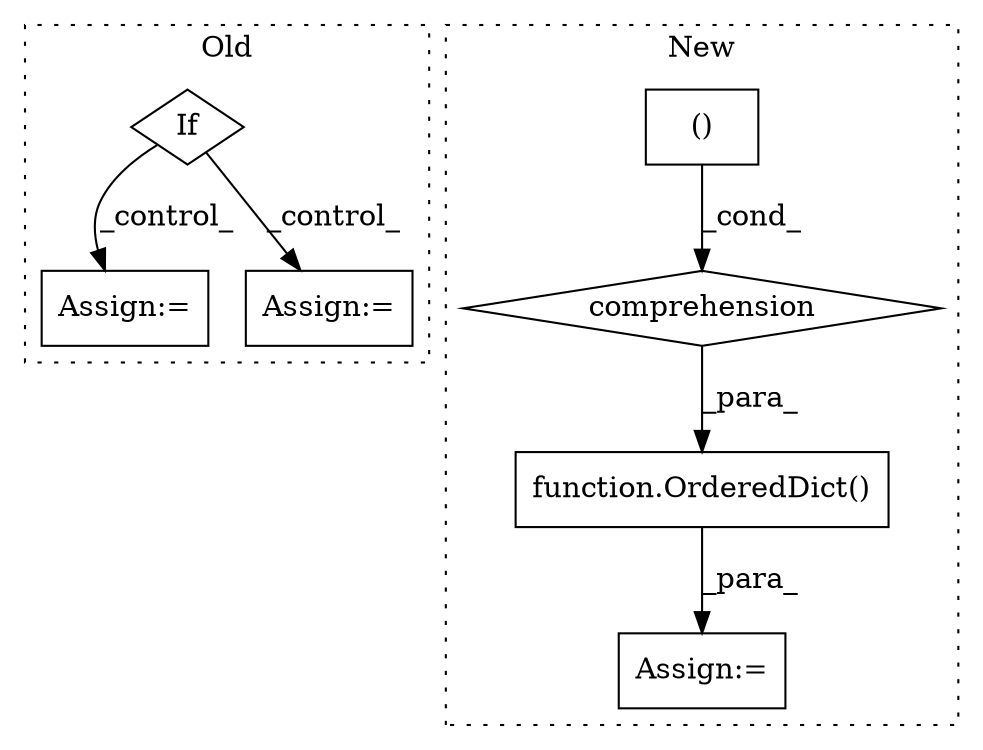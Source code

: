 digraph G {
subgraph cluster0 {
1 [label="If" a="96" s="1690" l="3" shape="diamond"];
3 [label="Assign:=" a="68" s="2064" l="3" shape="box"];
5 [label="Assign:=" a="68" s="1824" l="3" shape="box"];
label = "Old";
style="dotted";
}
subgraph cluster1 {
2 [label="function.OrderedDict()" a="75" s="1740,2025" l="25,10" shape="box"];
4 [label="Assign:=" a="68" s="1737" l="3" shape="box"];
6 [label="()" a="54" s="1213" l="4" shape="box"];
7 [label="comprehension" a="45" s="1977" l="3" shape="diamond"];
label = "New";
style="dotted";
}
1 -> 5 [label="_control_"];
1 -> 3 [label="_control_"];
2 -> 4 [label="_para_"];
6 -> 7 [label="_cond_"];
7 -> 2 [label="_para_"];
}